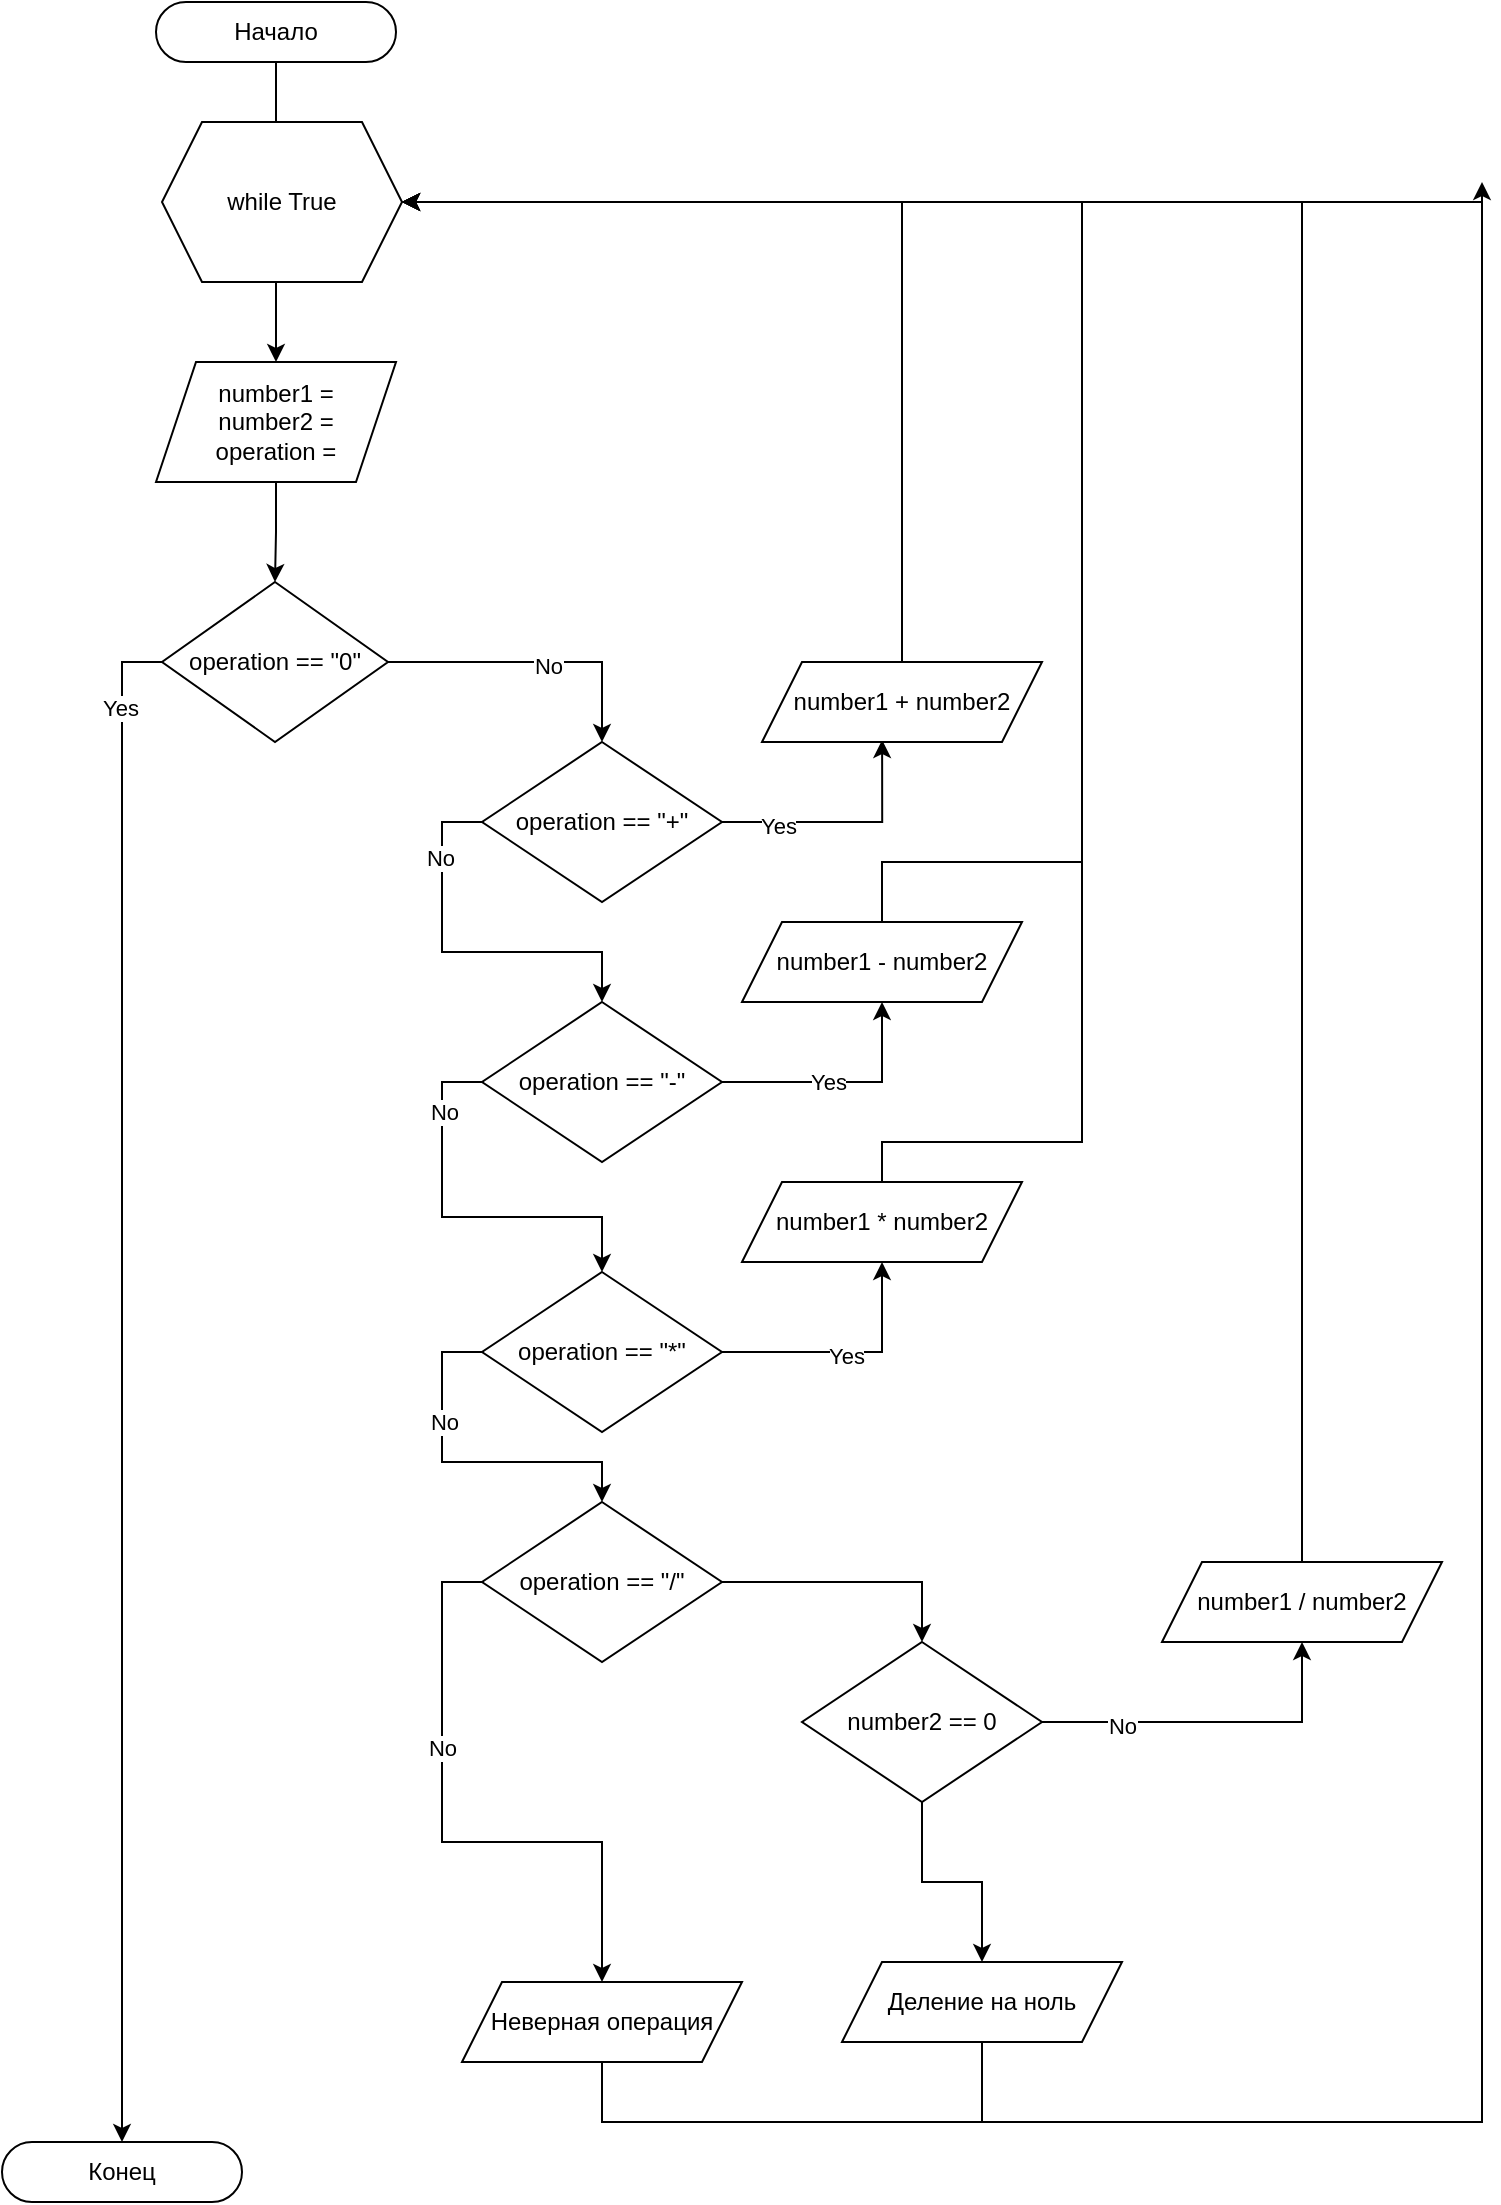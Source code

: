 <mxfile version="15.8.2" pages="4"><diagram id="oP0JX3nLQixnEVmp26ht" name="Lesson2_Task1"><mxGraphModel dx="2247" dy="2643" grid="1" gridSize="10" guides="1" tooltips="1" connect="1" arrows="1" fold="1" page="1" pageScale="1" pageWidth="827" pageHeight="1169" math="0" shadow="0"><root><mxCell id="0"/><mxCell id="1" parent="0"/><mxCell id="n_H6ecMCjferyFNLkJn1-20" style="edgeStyle=orthogonalEdgeStyle;rounded=0;orthogonalLoop=1;jettySize=auto;html=1;exitX=0.5;exitY=1;exitDx=0;exitDy=0;entryX=0.5;entryY=0;entryDx=0;entryDy=0;" edge="1" parent="1" source="n_H6ecMCjferyFNLkJn1-1" target="n_H6ecMCjferyFNLkJn1-2"><mxGeometry relative="1" as="geometry"/></mxCell><mxCell id="n_H6ecMCjferyFNLkJn1-1" value="Начало" style="rounded=1;whiteSpace=wrap;html=1;arcSize=50;" vertex="1" parent="1"><mxGeometry x="-693" y="34" width="120" height="30" as="geometry"/></mxCell><mxCell id="n_H6ecMCjferyFNLkJn1-21" style="edgeStyle=orthogonalEdgeStyle;rounded=0;orthogonalLoop=1;jettySize=auto;html=1;exitX=0.5;exitY=1;exitDx=0;exitDy=0;entryX=0.5;entryY=0;entryDx=0;entryDy=0;" edge="1" parent="1" source="n_H6ecMCjferyFNLkJn1-2" target="n_H6ecMCjferyFNLkJn1-3"><mxGeometry relative="1" as="geometry"/></mxCell><mxCell id="n_H6ecMCjferyFNLkJn1-2" value="&lt;div&gt;number1 =&lt;/div&gt;&lt;div&gt;number2 =&lt;/div&gt;&lt;div&gt;operation =&lt;br&gt;&lt;/div&gt;" style="shape=parallelogram;perimeter=parallelogramPerimeter;whiteSpace=wrap;html=1;fixedSize=1;" vertex="1" parent="1"><mxGeometry x="-693" y="214" width="120" height="60" as="geometry"/></mxCell><mxCell id="n_H6ecMCjferyFNLkJn1-5" style="edgeStyle=orthogonalEdgeStyle;rounded=0;orthogonalLoop=1;jettySize=auto;html=1;exitX=0;exitY=0.5;exitDx=0;exitDy=0;entryX=0.5;entryY=0;entryDx=0;entryDy=0;" edge="1" parent="1" source="n_H6ecMCjferyFNLkJn1-3" target="n_H6ecMCjferyFNLkJn1-4"><mxGeometry relative="1" as="geometry"/></mxCell><mxCell id="n_H6ecMCjferyFNLkJn1-6" value="Yes" style="edgeLabel;html=1;align=center;verticalAlign=middle;resizable=0;points=[];" vertex="1" connectable="0" parent="n_H6ecMCjferyFNLkJn1-5"><mxGeometry x="-0.887" y="-1" relative="1" as="geometry"><mxPoint as="offset"/></mxGeometry></mxCell><mxCell id="n_H6ecMCjferyFNLkJn1-8" style="edgeStyle=orthogonalEdgeStyle;rounded=0;orthogonalLoop=1;jettySize=auto;html=1;exitX=1;exitY=0.5;exitDx=0;exitDy=0;entryX=0.5;entryY=0;entryDx=0;entryDy=0;" edge="1" parent="1" source="n_H6ecMCjferyFNLkJn1-3" target="n_H6ecMCjferyFNLkJn1-7"><mxGeometry relative="1" as="geometry"/></mxCell><mxCell id="n_H6ecMCjferyFNLkJn1-9" value="No" style="edgeLabel;html=1;align=center;verticalAlign=middle;resizable=0;points=[];" vertex="1" connectable="0" parent="n_H6ecMCjferyFNLkJn1-8"><mxGeometry x="0.09" y="-2" relative="1" as="geometry"><mxPoint as="offset"/></mxGeometry></mxCell><mxCell id="n_H6ecMCjferyFNLkJn1-3" value="operation == &quot;0&quot;" style="rhombus;whiteSpace=wrap;html=1;" vertex="1" parent="1"><mxGeometry x="-690" y="324" width="113" height="80" as="geometry"/></mxCell><mxCell id="n_H6ecMCjferyFNLkJn1-4" value="Конец" style="rounded=1;whiteSpace=wrap;html=1;arcSize=50;" vertex="1" parent="1"><mxGeometry x="-770" y="1104" width="120" height="30" as="geometry"/></mxCell><mxCell id="n_H6ecMCjferyFNLkJn1-41" style="edgeStyle=orthogonalEdgeStyle;rounded=0;orthogonalLoop=1;jettySize=auto;html=1;entryX=0.429;entryY=0.975;entryDx=0;entryDy=0;entryPerimeter=0;" edge="1" parent="1" source="n_H6ecMCjferyFNLkJn1-7" target="n_H6ecMCjferyFNLkJn1-36"><mxGeometry relative="1" as="geometry"/></mxCell><mxCell id="n_H6ecMCjferyFNLkJn1-43" value="Yes" style="edgeLabel;html=1;align=center;verticalAlign=middle;resizable=0;points=[];" vertex="1" connectable="0" parent="n_H6ecMCjferyFNLkJn1-41"><mxGeometry x="-0.538" y="-2" relative="1" as="geometry"><mxPoint as="offset"/></mxGeometry></mxCell><mxCell id="n_H6ecMCjferyFNLkJn1-44" style="edgeStyle=orthogonalEdgeStyle;rounded=0;orthogonalLoop=1;jettySize=auto;html=1;exitX=0;exitY=0.5;exitDx=0;exitDy=0;" edge="1" parent="1" source="n_H6ecMCjferyFNLkJn1-7" target="n_H6ecMCjferyFNLkJn1-30"><mxGeometry relative="1" as="geometry"/></mxCell><mxCell id="n_H6ecMCjferyFNLkJn1-45" value="No" style="edgeLabel;html=1;align=center;verticalAlign=middle;resizable=0;points=[];" vertex="1" connectable="0" parent="n_H6ecMCjferyFNLkJn1-44"><mxGeometry x="-0.6" y="-1" relative="1" as="geometry"><mxPoint as="offset"/></mxGeometry></mxCell><mxCell id="n_H6ecMCjferyFNLkJn1-7" value="operation == &quot;+&quot;" style="rhombus;whiteSpace=wrap;html=1;" vertex="1" parent="1"><mxGeometry x="-530" y="404" width="120" height="80" as="geometry"/></mxCell><mxCell id="n_H6ecMCjferyFNLkJn1-26" style="edgeStyle=orthogonalEdgeStyle;rounded=0;orthogonalLoop=1;jettySize=auto;html=1;exitX=0;exitY=0.5;exitDx=0;exitDy=0;entryX=0.5;entryY=0;entryDx=0;entryDy=0;" edge="1" source="n_H6ecMCjferyFNLkJn1-30" parent="1" target="n_H6ecMCjferyFNLkJn1-35"><mxGeometry relative="1" as="geometry"><mxPoint x="-573" y="594" as="targetPoint"/></mxGeometry></mxCell><mxCell id="n_H6ecMCjferyFNLkJn1-46" value="No" style="edgeLabel;html=1;align=center;verticalAlign=middle;resizable=0;points=[];" vertex="1" connectable="0" parent="n_H6ecMCjferyFNLkJn1-26"><mxGeometry x="-0.643" y="1" relative="1" as="geometry"><mxPoint as="offset"/></mxGeometry></mxCell><mxCell id="n_H6ecMCjferyFNLkJn1-28" style="edgeStyle=orthogonalEdgeStyle;rounded=0;orthogonalLoop=1;jettySize=auto;html=1;exitX=1;exitY=0.5;exitDx=0;exitDy=0;entryX=0.5;entryY=1;entryDx=0;entryDy=0;" edge="1" source="n_H6ecMCjferyFNLkJn1-30" parent="1" target="n_H6ecMCjferyFNLkJn1-48"><mxGeometry relative="1" as="geometry"><mxPoint x="-303" y="594" as="targetPoint"/></mxGeometry></mxCell><mxCell id="n_H6ecMCjferyFNLkJn1-52" value="Yes" style="edgeLabel;html=1;align=center;verticalAlign=middle;resizable=0;points=[];" vertex="1" connectable="0" parent="n_H6ecMCjferyFNLkJn1-28"><mxGeometry x="-0.117" relative="1" as="geometry"><mxPoint as="offset"/></mxGeometry></mxCell><mxCell id="n_H6ecMCjferyFNLkJn1-30" value="operation == &quot;-&quot;" style="rhombus;whiteSpace=wrap;html=1;" vertex="1" parent="1"><mxGeometry x="-530" y="534" width="120" height="80" as="geometry"/></mxCell><mxCell id="n_H6ecMCjferyFNLkJn1-31" style="edgeStyle=orthogonalEdgeStyle;rounded=0;orthogonalLoop=1;jettySize=auto;html=1;exitX=0;exitY=0.5;exitDx=0;exitDy=0;" edge="1" source="n_H6ecMCjferyFNLkJn1-35" parent="1" target="n_H6ecMCjferyFNLkJn1-54"><mxGeometry relative="1" as="geometry"><mxPoint x="-560" y="734" as="targetPoint"/><Array as="points"><mxPoint x="-550" y="709"/><mxPoint x="-550" y="764"/><mxPoint x="-470" y="764"/></Array></mxGeometry></mxCell><mxCell id="n_H6ecMCjferyFNLkJn1-47" value="No" style="edgeLabel;html=1;align=center;verticalAlign=middle;resizable=0;points=[];" vertex="1" connectable="0" parent="n_H6ecMCjferyFNLkJn1-31"><mxGeometry x="-0.38" y="1" relative="1" as="geometry"><mxPoint as="offset"/></mxGeometry></mxCell><mxCell id="n_H6ecMCjferyFNLkJn1-33" style="edgeStyle=orthogonalEdgeStyle;rounded=0;orthogonalLoop=1;jettySize=auto;html=1;exitX=1;exitY=0.5;exitDx=0;exitDy=0;entryX=0.5;entryY=1;entryDx=0;entryDy=0;" edge="1" source="n_H6ecMCjferyFNLkJn1-35" parent="1" target="n_H6ecMCjferyFNLkJn1-50"><mxGeometry relative="1" as="geometry"><mxPoint x="-290" y="734" as="targetPoint"/></mxGeometry></mxCell><mxCell id="n_H6ecMCjferyFNLkJn1-51" value="Yes" style="edgeLabel;html=1;align=center;verticalAlign=middle;resizable=0;points=[];" vertex="1" connectable="0" parent="n_H6ecMCjferyFNLkJn1-33"><mxGeometry x="-0.008" y="-2" relative="1" as="geometry"><mxPoint as="offset"/></mxGeometry></mxCell><mxCell id="n_H6ecMCjferyFNLkJn1-35" value="operation == &quot;*&quot;" style="rhombus;whiteSpace=wrap;html=1;" vertex="1" parent="1"><mxGeometry x="-530" y="669" width="120" height="80" as="geometry"/></mxCell><mxCell id="n_H6ecMCjferyFNLkJn1-42" style="edgeStyle=orthogonalEdgeStyle;rounded=0;orthogonalLoop=1;jettySize=auto;html=1;exitX=0.5;exitY=0;exitDx=0;exitDy=0;entryX=1;entryY=0.5;entryDx=0;entryDy=0;" edge="1" parent="1" source="n_H6ecMCjferyFNLkJn1-36" target="n_H6ecMCjferyFNLkJn1-38"><mxGeometry relative="1" as="geometry"/></mxCell><mxCell id="n_H6ecMCjferyFNLkJn1-36" value="number1 + number2" style="shape=parallelogram;perimeter=parallelogramPerimeter;whiteSpace=wrap;html=1;fixedSize=1;" vertex="1" parent="1"><mxGeometry x="-390" y="364" width="140" height="40" as="geometry"/></mxCell><mxCell id="n_H6ecMCjferyFNLkJn1-38" value="while True" style="shape=hexagon;perimeter=hexagonPerimeter2;whiteSpace=wrap;html=1;fixedSize=1;" vertex="1" parent="1"><mxGeometry x="-690" y="94" width="120" height="80" as="geometry"/></mxCell><mxCell id="n_H6ecMCjferyFNLkJn1-49" style="edgeStyle=orthogonalEdgeStyle;rounded=0;orthogonalLoop=1;jettySize=auto;html=1;exitX=0.5;exitY=0;exitDx=0;exitDy=0;entryX=1;entryY=0.5;entryDx=0;entryDy=0;" edge="1" parent="1" source="n_H6ecMCjferyFNLkJn1-48" target="n_H6ecMCjferyFNLkJn1-38"><mxGeometry relative="1" as="geometry"><Array as="points"><mxPoint x="-330" y="464"/><mxPoint x="-230" y="464"/><mxPoint x="-230" y="134"/></Array></mxGeometry></mxCell><mxCell id="n_H6ecMCjferyFNLkJn1-48" value="number1 - number2" style="shape=parallelogram;perimeter=parallelogramPerimeter;whiteSpace=wrap;html=1;fixedSize=1;" vertex="1" parent="1"><mxGeometry x="-400" y="494" width="140" height="40" as="geometry"/></mxCell><mxCell id="n_H6ecMCjferyFNLkJn1-53" style="edgeStyle=orthogonalEdgeStyle;rounded=0;orthogonalLoop=1;jettySize=auto;html=1;exitX=0.5;exitY=0;exitDx=0;exitDy=0;entryX=1;entryY=0.5;entryDx=0;entryDy=0;" edge="1" parent="1" source="n_H6ecMCjferyFNLkJn1-50" target="n_H6ecMCjferyFNLkJn1-38"><mxGeometry relative="1" as="geometry"><mxPoint x="-520" y="134" as="targetPoint"/><Array as="points"><mxPoint x="-330" y="604"/><mxPoint x="-230" y="604"/><mxPoint x="-230" y="134"/></Array></mxGeometry></mxCell><mxCell id="n_H6ecMCjferyFNLkJn1-50" value="number1 * number2" style="shape=parallelogram;perimeter=parallelogramPerimeter;whiteSpace=wrap;html=1;fixedSize=1;" vertex="1" parent="1"><mxGeometry x="-400" y="624" width="140" height="40" as="geometry"/></mxCell><mxCell id="n_H6ecMCjferyFNLkJn1-56" style="edgeStyle=orthogonalEdgeStyle;rounded=0;orthogonalLoop=1;jettySize=auto;html=1;entryX=0.5;entryY=0;entryDx=0;entryDy=0;exitX=0;exitY=0.5;exitDx=0;exitDy=0;" edge="1" parent="1" source="n_H6ecMCjferyFNLkJn1-54" target="n_H6ecMCjferyFNLkJn1-55"><mxGeometry relative="1" as="geometry"><Array as="points"><mxPoint x="-550" y="824"/><mxPoint x="-550" y="954"/><mxPoint x="-470" y="954"/></Array></mxGeometry></mxCell><mxCell id="n_H6ecMCjferyFNLkJn1-57" value="No" style="edgeLabel;html=1;align=center;verticalAlign=middle;resizable=0;points=[];" vertex="1" connectable="0" parent="n_H6ecMCjferyFNLkJn1-56"><mxGeometry x="-0.318" relative="1" as="geometry"><mxPoint as="offset"/></mxGeometry></mxCell><mxCell id="n_H6ecMCjferyFNLkJn1-60" style="edgeStyle=orthogonalEdgeStyle;rounded=0;orthogonalLoop=1;jettySize=auto;html=1;entryX=0.5;entryY=0;entryDx=0;entryDy=0;" edge="1" parent="1" source="n_H6ecMCjferyFNLkJn1-54" target="n_H6ecMCjferyFNLkJn1-59"><mxGeometry relative="1" as="geometry"/></mxCell><mxCell id="n_H6ecMCjferyFNLkJn1-54" value="operation == &quot;/&quot;" style="rhombus;whiteSpace=wrap;html=1;" vertex="1" parent="1"><mxGeometry x="-530" y="784" width="120" height="80" as="geometry"/></mxCell><mxCell id="n_H6ecMCjferyFNLkJn1-67" style="edgeStyle=orthogonalEdgeStyle;rounded=0;orthogonalLoop=1;jettySize=auto;html=1;entryX=1;entryY=0.5;entryDx=0;entryDy=0;" edge="1" parent="1" source="n_H6ecMCjferyFNLkJn1-55" target="n_H6ecMCjferyFNLkJn1-38"><mxGeometry relative="1" as="geometry"><Array as="points"><mxPoint x="-470" y="1094"/><mxPoint x="-30" y="1094"/><mxPoint x="-30" y="134"/></Array></mxGeometry></mxCell><mxCell id="n_H6ecMCjferyFNLkJn1-55" value="Неверная операция" style="shape=parallelogram;perimeter=parallelogramPerimeter;whiteSpace=wrap;html=1;fixedSize=1;" vertex="1" parent="1"><mxGeometry x="-540" y="1024" width="140" height="40" as="geometry"/></mxCell><mxCell id="n_H6ecMCjferyFNLkJn1-65" style="edgeStyle=orthogonalEdgeStyle;rounded=0;orthogonalLoop=1;jettySize=auto;html=1;exitX=0.5;exitY=0;exitDx=0;exitDy=0;entryX=1;entryY=0.5;entryDx=0;entryDy=0;" edge="1" parent="1" source="n_H6ecMCjferyFNLkJn1-58" target="n_H6ecMCjferyFNLkJn1-38"><mxGeometry relative="1" as="geometry"/></mxCell><mxCell id="n_H6ecMCjferyFNLkJn1-58" value="number1 / number2" style="shape=parallelogram;perimeter=parallelogramPerimeter;whiteSpace=wrap;html=1;fixedSize=1;" vertex="1" parent="1"><mxGeometry x="-190" y="814" width="140" height="40" as="geometry"/></mxCell><mxCell id="n_H6ecMCjferyFNLkJn1-61" style="edgeStyle=orthogonalEdgeStyle;rounded=0;orthogonalLoop=1;jettySize=auto;html=1;entryX=0.5;entryY=1;entryDx=0;entryDy=0;" edge="1" parent="1" source="n_H6ecMCjferyFNLkJn1-59" target="n_H6ecMCjferyFNLkJn1-58"><mxGeometry relative="1" as="geometry"/></mxCell><mxCell id="n_H6ecMCjferyFNLkJn1-62" value="No" style="edgeLabel;html=1;align=center;verticalAlign=middle;resizable=0;points=[];" vertex="1" connectable="0" parent="n_H6ecMCjferyFNLkJn1-61"><mxGeometry x="-0.529" y="-2" relative="1" as="geometry"><mxPoint as="offset"/></mxGeometry></mxCell><mxCell id="n_H6ecMCjferyFNLkJn1-64" style="edgeStyle=orthogonalEdgeStyle;rounded=0;orthogonalLoop=1;jettySize=auto;html=1;entryX=0.5;entryY=0;entryDx=0;entryDy=0;" edge="1" parent="1" source="n_H6ecMCjferyFNLkJn1-59" target="n_H6ecMCjferyFNLkJn1-63"><mxGeometry relative="1" as="geometry"/></mxCell><mxCell id="n_H6ecMCjferyFNLkJn1-59" value="number2 == 0" style="rhombus;whiteSpace=wrap;html=1;" vertex="1" parent="1"><mxGeometry x="-370" y="854" width="120" height="80" as="geometry"/></mxCell><mxCell id="n_H6ecMCjferyFNLkJn1-66" style="edgeStyle=orthogonalEdgeStyle;rounded=0;orthogonalLoop=1;jettySize=auto;html=1;exitX=0.5;exitY=1;exitDx=0;exitDy=0;" edge="1" parent="1" source="n_H6ecMCjferyFNLkJn1-63"><mxGeometry relative="1" as="geometry"><mxPoint x="-30" y="124" as="targetPoint"/><Array as="points"><mxPoint x="-280" y="1094"/><mxPoint x="-30" y="1094"/></Array></mxGeometry></mxCell><mxCell id="n_H6ecMCjferyFNLkJn1-63" value="Деление на ноль" style="shape=parallelogram;perimeter=parallelogramPerimeter;whiteSpace=wrap;html=1;fixedSize=1;" vertex="1" parent="1"><mxGeometry x="-350" y="1014" width="140" height="40" as="geometry"/></mxCell></root></mxGraphModel></diagram><diagram id="SYx41BBC3RyT4Hxyx28X" name="Lesson2_Task2"><mxGraphModel dx="710" dy="1322" grid="1" gridSize="10" guides="1" tooltips="1" connect="1" arrows="1" fold="1" page="1" pageScale="1" pageWidth="827" pageHeight="1169" math="0" shadow="0"><root><mxCell id="iJWuPLXLW67kT-dxst1y-0"/><mxCell id="iJWuPLXLW67kT-dxst1y-1" parent="iJWuPLXLW67kT-dxst1y-0"/><mxCell id="iJWuPLXLW67kT-dxst1y-20" style="edgeStyle=orthogonalEdgeStyle;rounded=0;orthogonalLoop=1;jettySize=auto;html=1;exitX=0.5;exitY=1;exitDx=0;exitDy=0;entryX=0.5;entryY=0;entryDx=0;entryDy=0;" edge="1" parent="iJWuPLXLW67kT-dxst1y-1" source="iJWuPLXLW67kT-dxst1y-2" target="iJWuPLXLW67kT-dxst1y-3"><mxGeometry relative="1" as="geometry"/></mxCell><mxCell id="iJWuPLXLW67kT-dxst1y-2" value="Начало" style="rounded=1;whiteSpace=wrap;html=1;arcSize=50;" vertex="1" parent="iJWuPLXLW67kT-dxst1y-1"><mxGeometry x="354" y="20" width="120" height="30" as="geometry"/></mxCell><mxCell id="iJWuPLXLW67kT-dxst1y-21" style="edgeStyle=orthogonalEdgeStyle;rounded=0;orthogonalLoop=1;jettySize=auto;html=1;exitX=0.5;exitY=1;exitDx=0;exitDy=0;entryX=0.5;entryY=0;entryDx=0;entryDy=0;" edge="1" parent="iJWuPLXLW67kT-dxst1y-1" source="iJWuPLXLW67kT-dxst1y-3" target="iJWuPLXLW67kT-dxst1y-4"><mxGeometry relative="1" as="geometry"/></mxCell><mxCell id="iJWuPLXLW67kT-dxst1y-3" value="number =" style="shape=parallelogram;perimeter=parallelogramPerimeter;whiteSpace=wrap;html=1;fixedSize=1;" vertex="1" parent="iJWuPLXLW67kT-dxst1y-1"><mxGeometry x="354" y="120" width="120" height="60" as="geometry"/></mxCell><mxCell id="iJWuPLXLW67kT-dxst1y-19" style="edgeStyle=orthogonalEdgeStyle;rounded=0;orthogonalLoop=1;jettySize=auto;html=1;exitX=0.5;exitY=1;exitDx=0;exitDy=0;" edge="1" parent="iJWuPLXLW67kT-dxst1y-1" source="iJWuPLXLW67kT-dxst1y-4" target="iJWuPLXLW67kT-dxst1y-5"><mxGeometry relative="1" as="geometry"/></mxCell><mxCell id="iJWuPLXLW67kT-dxst1y-4" value="&lt;div&gt;even = 0&lt;/div&gt;&lt;div&gt;odd = 0&lt;br&gt;&lt;/div&gt;" style="rounded=0;whiteSpace=wrap;html=1;" vertex="1" parent="iJWuPLXLW67kT-dxst1y-1"><mxGeometry x="354" y="210" width="120" height="60" as="geometry"/></mxCell><mxCell id="iJWuPLXLW67kT-dxst1y-18" style="edgeStyle=orthogonalEdgeStyle;rounded=0;orthogonalLoop=1;jettySize=auto;html=1;exitX=0.5;exitY=1;exitDx=0;exitDy=0;" edge="1" parent="iJWuPLXLW67kT-dxst1y-1" source="iJWuPLXLW67kT-dxst1y-5" target="iJWuPLXLW67kT-dxst1y-6"><mxGeometry relative="1" as="geometry"/></mxCell><mxCell id="iJWuPLXLW67kT-dxst1y-23" style="edgeStyle=orthogonalEdgeStyle;rounded=0;orthogonalLoop=1;jettySize=auto;html=1;exitX=1;exitY=0.5;exitDx=0;exitDy=0;entryX=0.5;entryY=0;entryDx=0;entryDy=0;" edge="1" parent="iJWuPLXLW67kT-dxst1y-1" source="iJWuPLXLW67kT-dxst1y-5" target="iJWuPLXLW67kT-dxst1y-22"><mxGeometry relative="1" as="geometry"><Array as="points"><mxPoint x="740" y="360"/><mxPoint x="740" y="900"/><mxPoint x="414" y="900"/></Array></mxGeometry></mxCell><mxCell id="iJWuPLXLW67kT-dxst1y-5" value="while number != 0" style="shape=hexagon;perimeter=hexagonPerimeter2;whiteSpace=wrap;html=1;fixedSize=1;" vertex="1" parent="iJWuPLXLW67kT-dxst1y-1"><mxGeometry x="354" y="320" width="120" height="80" as="geometry"/></mxCell><mxCell id="iJWuPLXLW67kT-dxst1y-17" style="edgeStyle=orthogonalEdgeStyle;rounded=0;orthogonalLoop=1;jettySize=auto;html=1;exitX=0.5;exitY=1;exitDx=0;exitDy=0;entryX=0.5;entryY=0;entryDx=0;entryDy=0;" edge="1" parent="iJWuPLXLW67kT-dxst1y-1" source="iJWuPLXLW67kT-dxst1y-6" target="iJWuPLXLW67kT-dxst1y-7"><mxGeometry relative="1" as="geometry"/></mxCell><mxCell id="iJWuPLXLW67kT-dxst1y-6" value="digit = number % 10" style="rounded=0;whiteSpace=wrap;html=1;" vertex="1" parent="iJWuPLXLW67kT-dxst1y-1"><mxGeometry x="354" y="460" width="120" height="60" as="geometry"/></mxCell><mxCell id="iJWuPLXLW67kT-dxst1y-9" style="edgeStyle=orthogonalEdgeStyle;rounded=0;orthogonalLoop=1;jettySize=auto;html=1;exitX=1;exitY=0.5;exitDx=0;exitDy=0;" edge="1" parent="iJWuPLXLW67kT-dxst1y-1" source="iJWuPLXLW67kT-dxst1y-7" target="iJWuPLXLW67kT-dxst1y-8"><mxGeometry relative="1" as="geometry"/></mxCell><mxCell id="iJWuPLXLW67kT-dxst1y-10" value="Yes" style="edgeLabel;html=1;align=center;verticalAlign=middle;resizable=0;points=[];" vertex="1" connectable="0" parent="iJWuPLXLW67kT-dxst1y-9"><mxGeometry x="-0.044" y="-1" relative="1" as="geometry"><mxPoint y="1" as="offset"/></mxGeometry></mxCell><mxCell id="iJWuPLXLW67kT-dxst1y-12" style="edgeStyle=orthogonalEdgeStyle;rounded=0;orthogonalLoop=1;jettySize=auto;html=1;" edge="1" parent="iJWuPLXLW67kT-dxst1y-1" source="iJWuPLXLW67kT-dxst1y-7" target="iJWuPLXLW67kT-dxst1y-11"><mxGeometry relative="1" as="geometry"/></mxCell><mxCell id="iJWuPLXLW67kT-dxst1y-7" value="digit % 2 ==0" style="rhombus;whiteSpace=wrap;html=1;" vertex="1" parent="iJWuPLXLW67kT-dxst1y-1"><mxGeometry x="341" y="584.5" width="146" height="80" as="geometry"/></mxCell><mxCell id="iJWuPLXLW67kT-dxst1y-16" style="edgeStyle=orthogonalEdgeStyle;rounded=0;orthogonalLoop=1;jettySize=auto;html=1;exitX=0.5;exitY=1;exitDx=0;exitDy=0;entryX=0.5;entryY=0;entryDx=0;entryDy=0;" edge="1" parent="iJWuPLXLW67kT-dxst1y-1" source="iJWuPLXLW67kT-dxst1y-8" target="iJWuPLXLW67kT-dxst1y-13"><mxGeometry relative="1" as="geometry"><mxPoint x="410" y="790" as="targetPoint"/></mxGeometry></mxCell><mxCell id="iJWuPLXLW67kT-dxst1y-8" value="even += 1" style="rounded=0;whiteSpace=wrap;html=1;" vertex="1" parent="iJWuPLXLW67kT-dxst1y-1"><mxGeometry x="510" y="690" width="120" height="60" as="geometry"/></mxCell><mxCell id="iJWuPLXLW67kT-dxst1y-15" style="edgeStyle=orthogonalEdgeStyle;rounded=0;orthogonalLoop=1;jettySize=auto;html=1;exitX=0.5;exitY=1;exitDx=0;exitDy=0;entryX=0.5;entryY=0;entryDx=0;entryDy=0;" edge="1" parent="iJWuPLXLW67kT-dxst1y-1" source="iJWuPLXLW67kT-dxst1y-11" target="iJWuPLXLW67kT-dxst1y-13"><mxGeometry relative="1" as="geometry"/></mxCell><mxCell id="iJWuPLXLW67kT-dxst1y-11" value="odd += 1" style="rounded=0;whiteSpace=wrap;html=1;" vertex="1" parent="iJWuPLXLW67kT-dxst1y-1"><mxGeometry x="200" y="690" width="120" height="60" as="geometry"/></mxCell><mxCell id="iJWuPLXLW67kT-dxst1y-14" style="edgeStyle=orthogonalEdgeStyle;rounded=0;orthogonalLoop=1;jettySize=auto;html=1;exitX=0.5;exitY=1;exitDx=0;exitDy=0;entryX=0;entryY=0.5;entryDx=0;entryDy=0;" edge="1" parent="iJWuPLXLW67kT-dxst1y-1" source="iJWuPLXLW67kT-dxst1y-13" target="iJWuPLXLW67kT-dxst1y-5"><mxGeometry relative="1" as="geometry"><Array as="points"><mxPoint x="414" y="870"/><mxPoint x="110" y="870"/><mxPoint x="110" y="360"/></Array></mxGeometry></mxCell><mxCell id="iJWuPLXLW67kT-dxst1y-13" value="number //= 10" style="rounded=0;whiteSpace=wrap;html=1;" vertex="1" parent="iJWuPLXLW67kT-dxst1y-1"><mxGeometry x="354" y="790" width="120" height="60" as="geometry"/></mxCell><mxCell id="iJWuPLXLW67kT-dxst1y-26" style="edgeStyle=orthogonalEdgeStyle;rounded=0;orthogonalLoop=1;jettySize=auto;html=1;exitX=0.5;exitY=1;exitDx=0;exitDy=0;entryX=0.5;entryY=0;entryDx=0;entryDy=0;" edge="1" parent="iJWuPLXLW67kT-dxst1y-1" source="iJWuPLXLW67kT-dxst1y-22" target="iJWuPLXLW67kT-dxst1y-25"><mxGeometry relative="1" as="geometry"/></mxCell><mxCell id="iJWuPLXLW67kT-dxst1y-22" value="&lt;div&gt;even&lt;/div&gt;&lt;div&gt;odd&lt;br&gt;&lt;/div&gt;" style="shape=parallelogram;perimeter=parallelogramPerimeter;whiteSpace=wrap;html=1;fixedSize=1;" vertex="1" parent="iJWuPLXLW67kT-dxst1y-1"><mxGeometry x="354" y="950" width="120" height="60" as="geometry"/></mxCell><mxCell id="iJWuPLXLW67kT-dxst1y-25" value="Конец" style="rounded=1;whiteSpace=wrap;html=1;arcSize=50;" vertex="1" parent="iJWuPLXLW67kT-dxst1y-1"><mxGeometry x="354" y="1080" width="120" height="30" as="geometry"/></mxCell></root></mxGraphModel></diagram><diagram id="ESVYDVifIxrqoVch9QRn" name="Lesson2_Task3"><mxGraphModel dx="609" dy="1133" grid="1" gridSize="10" guides="1" tooltips="1" connect="1" arrows="1" fold="1" page="1" pageScale="1" pageWidth="827" pageHeight="1169" math="0" shadow="0"><root><mxCell id="UOQG3K0HhQ9Qz7uRPwR--0"/><mxCell id="UOQG3K0HhQ9Qz7uRPwR--1" parent="UOQG3K0HhQ9Qz7uRPwR--0"/><mxCell id="UOQG3K0HhQ9Qz7uRPwR--16" style="edgeStyle=orthogonalEdgeStyle;rounded=0;orthogonalLoop=1;jettySize=auto;html=1;exitX=0.5;exitY=1;exitDx=0;exitDy=0;entryX=0.5;entryY=0;entryDx=0;entryDy=0;" edge="1" parent="UOQG3K0HhQ9Qz7uRPwR--1" source="UOQG3K0HhQ9Qz7uRPwR--2" target="UOQG3K0HhQ9Qz7uRPwR--3"><mxGeometry relative="1" as="geometry"/></mxCell><mxCell id="UOQG3K0HhQ9Qz7uRPwR--2" value="Начало" style="rounded=1;whiteSpace=wrap;html=1;arcSize=50;" vertex="1" parent="UOQG3K0HhQ9Qz7uRPwR--1"><mxGeometry x="354" y="10" width="120" height="30" as="geometry"/></mxCell><mxCell id="UOQG3K0HhQ9Qz7uRPwR--15" style="edgeStyle=orthogonalEdgeStyle;rounded=0;orthogonalLoop=1;jettySize=auto;html=1;exitX=0.5;exitY=1;exitDx=0;exitDy=0;" edge="1" parent="UOQG3K0HhQ9Qz7uRPwR--1" source="UOQG3K0HhQ9Qz7uRPwR--3" target="UOQG3K0HhQ9Qz7uRPwR--4"><mxGeometry relative="1" as="geometry"/></mxCell><mxCell id="UOQG3K0HhQ9Qz7uRPwR--3" value="number =" style="shape=parallelogram;perimeter=parallelogramPerimeter;whiteSpace=wrap;html=1;fixedSize=1;" vertex="1" parent="UOQG3K0HhQ9Qz7uRPwR--1"><mxGeometry x="354" y="110" width="120" height="60" as="geometry"/></mxCell><mxCell id="UOQG3K0HhQ9Qz7uRPwR--14" style="edgeStyle=orthogonalEdgeStyle;rounded=0;orthogonalLoop=1;jettySize=auto;html=1;exitX=0.5;exitY=1;exitDx=0;exitDy=0;entryX=0.5;entryY=0;entryDx=0;entryDy=0;" edge="1" parent="UOQG3K0HhQ9Qz7uRPwR--1" source="UOQG3K0HhQ9Qz7uRPwR--4" target="UOQG3K0HhQ9Qz7uRPwR--5"><mxGeometry relative="1" as="geometry"/></mxCell><mxCell id="UOQG3K0HhQ9Qz7uRPwR--4" value="reverse = 0" style="rounded=0;whiteSpace=wrap;html=1;" vertex="1" parent="UOQG3K0HhQ9Qz7uRPwR--1"><mxGeometry x="354" y="220" width="120" height="60" as="geometry"/></mxCell><mxCell id="UOQG3K0HhQ9Qz7uRPwR--7" style="edgeStyle=orthogonalEdgeStyle;rounded=0;orthogonalLoop=1;jettySize=auto;html=1;exitX=0.5;exitY=1;exitDx=0;exitDy=0;entryX=0.5;entryY=0;entryDx=0;entryDy=0;" edge="1" parent="UOQG3K0HhQ9Qz7uRPwR--1" source="UOQG3K0HhQ9Qz7uRPwR--5" target="UOQG3K0HhQ9Qz7uRPwR--6"><mxGeometry relative="1" as="geometry"/></mxCell><mxCell id="UOQG3K0HhQ9Qz7uRPwR--11" style="edgeStyle=orthogonalEdgeStyle;rounded=0;orthogonalLoop=1;jettySize=auto;html=1;exitX=1;exitY=0.5;exitDx=0;exitDy=0;entryX=0.5;entryY=0;entryDx=0;entryDy=0;" edge="1" parent="UOQG3K0HhQ9Qz7uRPwR--1" source="UOQG3K0HhQ9Qz7uRPwR--5" target="UOQG3K0HhQ9Qz7uRPwR--9"><mxGeometry relative="1" as="geometry"><Array as="points"><mxPoint x="590" y="380"/><mxPoint x="590" y="570"/><mxPoint x="414" y="570"/></Array></mxGeometry></mxCell><mxCell id="UOQG3K0HhQ9Qz7uRPwR--5" value="while number !=0" style="shape=hexagon;perimeter=hexagonPerimeter2;whiteSpace=wrap;html=1;fixedSize=1;" vertex="1" parent="UOQG3K0HhQ9Qz7uRPwR--1"><mxGeometry x="354" y="340" width="120" height="80" as="geometry"/></mxCell><mxCell id="UOQG3K0HhQ9Qz7uRPwR--8" style="edgeStyle=orthogonalEdgeStyle;rounded=0;orthogonalLoop=1;jettySize=auto;html=1;entryX=0;entryY=0.5;entryDx=0;entryDy=0;exitX=0.5;exitY=1;exitDx=0;exitDy=0;" edge="1" parent="UOQG3K0HhQ9Qz7uRPwR--1" source="UOQG3K0HhQ9Qz7uRPwR--6" target="UOQG3K0HhQ9Qz7uRPwR--5"><mxGeometry relative="1" as="geometry"><Array as="points"><mxPoint x="414" y="540"/><mxPoint x="240" y="540"/><mxPoint x="240" y="380"/></Array></mxGeometry></mxCell><mxCell id="UOQG3K0HhQ9Qz7uRPwR--6" value="&lt;div&gt;reverse = reverse *10 + number % 10&lt;/div&gt;&lt;div&gt;number //= 10&lt;br&gt;&lt;/div&gt;" style="rounded=0;whiteSpace=wrap;html=1;" vertex="1" parent="UOQG3K0HhQ9Qz7uRPwR--1"><mxGeometry x="296" y="460" width="236" height="60" as="geometry"/></mxCell><mxCell id="UOQG3K0HhQ9Qz7uRPwR--13" style="edgeStyle=orthogonalEdgeStyle;rounded=0;orthogonalLoop=1;jettySize=auto;html=1;exitX=0.5;exitY=1;exitDx=0;exitDy=0;" edge="1" parent="UOQG3K0HhQ9Qz7uRPwR--1" source="UOQG3K0HhQ9Qz7uRPwR--9" target="UOQG3K0HhQ9Qz7uRPwR--12"><mxGeometry relative="1" as="geometry"/></mxCell><mxCell id="UOQG3K0HhQ9Qz7uRPwR--9" value="reverse" style="shape=parallelogram;perimeter=parallelogramPerimeter;whiteSpace=wrap;html=1;fixedSize=1;" vertex="1" parent="UOQG3K0HhQ9Qz7uRPwR--1"><mxGeometry x="354" y="590" width="120" height="60" as="geometry"/></mxCell><mxCell id="UOQG3K0HhQ9Qz7uRPwR--12" value="Конец" style="rounded=1;whiteSpace=wrap;html=1;arcSize=50;" vertex="1" parent="UOQG3K0HhQ9Qz7uRPwR--1"><mxGeometry x="354" y="730" width="120" height="30" as="geometry"/></mxCell></root></mxGraphModel></diagram><diagram id="jl2lZoB9aaLTpeMlhUDA" name="Lesson2_Task4"><mxGraphModel dx="1679" dy="1586" grid="1" gridSize="10" guides="1" tooltips="1" connect="1" arrows="1" fold="1" page="1" pageScale="1" pageWidth="827" pageHeight="1169" math="0" shadow="0"><root><mxCell id="wkVej0q0Sw6hrPIOzTCH-0"/><mxCell id="wkVej0q0Sw6hrPIOzTCH-1" parent="wkVej0q0Sw6hrPIOzTCH-0"/><mxCell id="wkVej0q0Sw6hrPIOzTCH-2" style="edgeStyle=orthogonalEdgeStyle;rounded=0;orthogonalLoop=1;jettySize=auto;html=1;exitX=0.5;exitY=1;exitDx=0;exitDy=0;entryX=0.5;entryY=0;entryDx=0;entryDy=0;" edge="1" parent="wkVej0q0Sw6hrPIOzTCH-1" source="wkVej0q0Sw6hrPIOzTCH-3" target="wkVej0q0Sw6hrPIOzTCH-5"><mxGeometry relative="1" as="geometry"/></mxCell><mxCell id="wkVej0q0Sw6hrPIOzTCH-3" value="Начало" style="rounded=1;whiteSpace=wrap;html=1;arcSize=50;" vertex="1" parent="wkVej0q0Sw6hrPIOzTCH-1"><mxGeometry x="-473" y="40" width="120" height="30" as="geometry"/></mxCell><mxCell id="wkVej0q0Sw6hrPIOzTCH-4" style="edgeStyle=orthogonalEdgeStyle;rounded=0;orthogonalLoop=1;jettySize=auto;html=1;exitX=0.5;exitY=1;exitDx=0;exitDy=0;entryX=0.5;entryY=0;entryDx=0;entryDy=0;" edge="1" parent="wkVej0q0Sw6hrPIOzTCH-1" source="wkVej0q0Sw6hrPIOzTCH-5" target="wkVej0q0Sw6hrPIOzTCH-7"><mxGeometry relative="1" as="geometry"/></mxCell><mxCell id="wkVej0q0Sw6hrPIOzTCH-5" value="&lt;div&gt;&quot;Количество элементов&quot;&lt;/div&gt;&lt;div&gt;n =&lt;br&gt;&lt;/div&gt;" style="shape=parallelogram;perimeter=parallelogramPerimeter;whiteSpace=wrap;html=1;fixedSize=1;" vertex="1" parent="wkVej0q0Sw6hrPIOzTCH-1"><mxGeometry x="-473" y="110" width="120" height="60" as="geometry"/></mxCell><mxCell id="wkVej0q0Sw6hrPIOzTCH-6" style="edgeStyle=orthogonalEdgeStyle;rounded=0;orthogonalLoop=1;jettySize=auto;html=1;exitX=0.5;exitY=1;exitDx=0;exitDy=0;entryX=0.5;entryY=0;entryDx=0;entryDy=0;" edge="1" parent="wkVej0q0Sw6hrPIOzTCH-1" source="wkVej0q0Sw6hrPIOzTCH-7" target="wkVej0q0Sw6hrPIOzTCH-10"><mxGeometry relative="1" as="geometry"/></mxCell><mxCell id="wkVej0q0Sw6hrPIOzTCH-7" value="&lt;div&gt;series_number = 1&lt;/div&gt;&lt;div&gt;sum = 0&lt;br&gt;&lt;/div&gt;" style="rounded=0;whiteSpace=wrap;html=1;" vertex="1" parent="wkVej0q0Sw6hrPIOzTCH-1"><mxGeometry x="-473" y="200" width="120" height="60" as="geometry"/></mxCell><mxCell id="wkVej0q0Sw6hrPIOzTCH-8" style="edgeStyle=orthogonalEdgeStyle;rounded=0;orthogonalLoop=1;jettySize=auto;html=1;exitX=0.5;exitY=1;exitDx=0;exitDy=0;entryX=0.5;entryY=0;entryDx=0;entryDy=0;" edge="1" parent="wkVej0q0Sw6hrPIOzTCH-1" source="wkVej0q0Sw6hrPIOzTCH-10" target="wkVej0q0Sw6hrPIOzTCH-12"><mxGeometry relative="1" as="geometry"/></mxCell><mxCell id="wkVej0q0Sw6hrPIOzTCH-9" style="edgeStyle=orthogonalEdgeStyle;rounded=0;orthogonalLoop=1;jettySize=auto;html=1;exitX=1;exitY=0.5;exitDx=0;exitDy=0;" edge="1" parent="wkVej0q0Sw6hrPIOzTCH-1" source="wkVej0q0Sw6hrPIOzTCH-10" target="wkVej0q0Sw6hrPIOzTCH-14"><mxGeometry relative="1" as="geometry"><Array as="points"><mxPoint x="-250" y="360"/><mxPoint x="-250" y="560"/><mxPoint x="-413" y="560"/></Array></mxGeometry></mxCell><mxCell id="wkVej0q0Sw6hrPIOzTCH-10" value="for i in range(n)" style="shape=hexagon;perimeter=hexagonPerimeter2;whiteSpace=wrap;html=1;fixedSize=1;" vertex="1" parent="wkVej0q0Sw6hrPIOzTCH-1"><mxGeometry x="-473" y="320" width="120" height="80" as="geometry"/></mxCell><mxCell id="wkVej0q0Sw6hrPIOzTCH-11" style="edgeStyle=orthogonalEdgeStyle;rounded=0;orthogonalLoop=1;jettySize=auto;html=1;exitX=0.5;exitY=1;exitDx=0;exitDy=0;entryX=0;entryY=0.5;entryDx=0;entryDy=0;" edge="1" parent="wkVej0q0Sw6hrPIOzTCH-1" source="wkVej0q0Sw6hrPIOzTCH-12" target="wkVej0q0Sw6hrPIOzTCH-10"><mxGeometry relative="1" as="geometry"><Array as="points"><mxPoint x="-413" y="520"/><mxPoint x="-560" y="520"/><mxPoint x="-560" y="360"/></Array></mxGeometry></mxCell><mxCell id="wkVej0q0Sw6hrPIOzTCH-12" value="&lt;div&gt;sum += series_number&lt;/div&gt;&lt;div&gt;series_number /= -2&lt;br&gt;&lt;/div&gt;" style="rounded=0;whiteSpace=wrap;html=1;" vertex="1" parent="wkVej0q0Sw6hrPIOzTCH-1"><mxGeometry x="-494.5" y="440" width="163" height="60" as="geometry"/></mxCell><mxCell id="wkVej0q0Sw6hrPIOzTCH-13" style="edgeStyle=orthogonalEdgeStyle;rounded=0;orthogonalLoop=1;jettySize=auto;html=1;exitX=0.5;exitY=1;exitDx=0;exitDy=0;entryX=0.5;entryY=0;entryDx=0;entryDy=0;" edge="1" parent="wkVej0q0Sw6hrPIOzTCH-1" source="wkVej0q0Sw6hrPIOzTCH-14" target="wkVej0q0Sw6hrPIOzTCH-15"><mxGeometry relative="1" as="geometry"/></mxCell><mxCell id="wkVej0q0Sw6hrPIOzTCH-14" value="&quot;Сумма&quot; sum" style="shape=parallelogram;perimeter=parallelogramPerimeter;whiteSpace=wrap;html=1;fixedSize=1;" vertex="1" parent="wkVej0q0Sw6hrPIOzTCH-1"><mxGeometry x="-473" y="610" width="120" height="60" as="geometry"/></mxCell><mxCell id="wkVej0q0Sw6hrPIOzTCH-15" value="Конец" style="rounded=1;whiteSpace=wrap;html=1;arcSize=50;" vertex="1" parent="wkVej0q0Sw6hrPIOzTCH-1"><mxGeometry x="-473" y="730" width="120" height="30" as="geometry"/></mxCell></root></mxGraphModel></diagram></mxfile>
